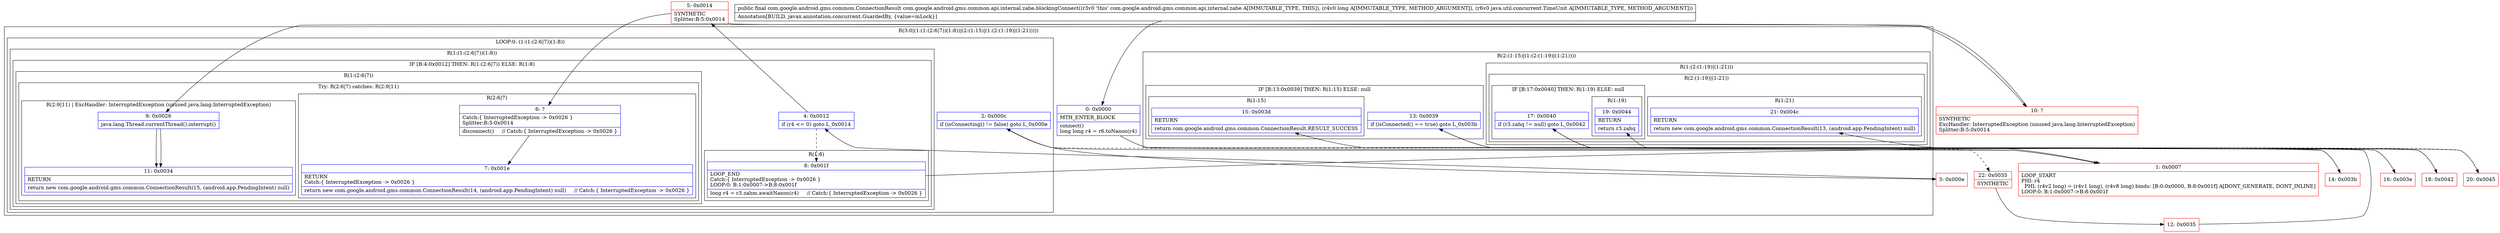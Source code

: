 digraph "CFG forcom.google.android.gms.common.api.internal.zabe.blockingConnect(JLjava\/util\/concurrent\/TimeUnit;)Lcom\/google\/android\/gms\/common\/ConnectionResult;" {
subgraph cluster_Region_307410329 {
label = "R(3:0|(1:(1:(2:6|7))(1:8))|(2:(1:15)|(1:(2:(1:19)|(1:21)))))";
node [shape=record,color=blue];
Node_0 [shape=record,label="{0\:\ 0x0000|MTH_ENTER_BLOCK\l|connect()\llong long r4 = r6.toNanos(r4)\l}"];
subgraph cluster_LoopRegion_805848118 {
label = "LOOP:0: (1:(1:(2:6|7))(1:8))";
node [shape=record,color=blue];
Node_2 [shape=record,label="{2\:\ 0x000c|if (isConnecting() != false) goto L_0x000e\l}"];
subgraph cluster_Region_1206387218 {
label = "R(1:(1:(2:6|7))(1:8))";
node [shape=record,color=blue];
subgraph cluster_IfRegion_1905038283 {
label = "IF [B:4:0x0012] THEN: R(1:(2:6|7)) ELSE: R(1:8)";
node [shape=record,color=blue];
Node_4 [shape=record,label="{4\:\ 0x0012|if (r4 \<= 0) goto L_0x0014\l}"];
subgraph cluster_Region_1982117307 {
label = "R(1:(2:6|7))";
node [shape=record,color=blue];
subgraph cluster_TryCatchRegion_1183266764 {
label = "Try: R(2:6|7) catches: R(2:9|11)";
node [shape=record,color=blue];
subgraph cluster_Region_878502622 {
label = "R(2:6|7)";
node [shape=record,color=blue];
Node_6 [shape=record,label="{6\:\ ?|Catch:\{ InterruptedException \-\> 0x0026 \}\lSplitter:B:5:0x0014\l|disconnect()     \/\/ Catch:\{ InterruptedException \-\> 0x0026 \}\l}"];
Node_7 [shape=record,label="{7\:\ 0x001e|RETURN\lCatch:\{ InterruptedException \-\> 0x0026 \}\l|return new com.google.android.gms.common.ConnectionResult(14, (android.app.PendingIntent) null)     \/\/ Catch:\{ InterruptedException \-\> 0x0026 \}\l}"];
}
subgraph cluster_Region_857972437 {
label = "R(2:9|11) | ExcHandler: InterruptedException (unused java.lang.InterruptedException)\l";
node [shape=record,color=blue];
Node_9 [shape=record,label="{9\:\ 0x0026|java.lang.Thread.currentThread().interrupt()\l}"];
Node_11 [shape=record,label="{11\:\ 0x0034|RETURN\l|return new com.google.android.gms.common.ConnectionResult(15, (android.app.PendingIntent) null)\l}"];
}
}
}
subgraph cluster_Region_1351466191 {
label = "R(1:8)";
node [shape=record,color=blue];
Node_8 [shape=record,label="{8\:\ 0x001f|LOOP_END\lCatch:\{ InterruptedException \-\> 0x0026 \}\lLOOP:0: B:1:0x0007\-\>B:8:0x001f\l|long r4 = r3.zahm.awaitNanos(r4)     \/\/ Catch:\{ InterruptedException \-\> 0x0026 \}\l}"];
}
}
}
}
subgraph cluster_Region_1618574439 {
label = "R(2:(1:15)|(1:(2:(1:19)|(1:21))))";
node [shape=record,color=blue];
subgraph cluster_IfRegion_524226291 {
label = "IF [B:13:0x0039] THEN: R(1:15) ELSE: null";
node [shape=record,color=blue];
Node_13 [shape=record,label="{13\:\ 0x0039|if (isConnected() == true) goto L_0x003b\l}"];
subgraph cluster_Region_1277576664 {
label = "R(1:15)";
node [shape=record,color=blue];
Node_15 [shape=record,label="{15\:\ 0x003d|RETURN\l|return com.google.android.gms.common.ConnectionResult.RESULT_SUCCESS\l}"];
}
}
subgraph cluster_Region_1675411391 {
label = "R(1:(2:(1:19)|(1:21)))";
node [shape=record,color=blue];
subgraph cluster_Region_1215135207 {
label = "R(2:(1:19)|(1:21))";
node [shape=record,color=blue];
subgraph cluster_IfRegion_792902287 {
label = "IF [B:17:0x0040] THEN: R(1:19) ELSE: null";
node [shape=record,color=blue];
Node_17 [shape=record,label="{17\:\ 0x0040|if (r3.zahq != null) goto L_0x0042\l}"];
subgraph cluster_Region_1370759738 {
label = "R(1:19)";
node [shape=record,color=blue];
Node_19 [shape=record,label="{19\:\ 0x0044|RETURN\l|return r3.zahq\l}"];
}
}
subgraph cluster_Region_1469271796 {
label = "R(1:21)";
node [shape=record,color=blue];
Node_21 [shape=record,label="{21\:\ 0x004c|RETURN\l|return new com.google.android.gms.common.ConnectionResult(13, (android.app.PendingIntent) null)\l}"];
}
}
}
}
}
subgraph cluster_Region_857972437 {
label = "R(2:9|11) | ExcHandler: InterruptedException (unused java.lang.InterruptedException)\l";
node [shape=record,color=blue];
Node_9 [shape=record,label="{9\:\ 0x0026|java.lang.Thread.currentThread().interrupt()\l}"];
Node_11 [shape=record,label="{11\:\ 0x0034|RETURN\l|return new com.google.android.gms.common.ConnectionResult(15, (android.app.PendingIntent) null)\l}"];
}
Node_1 [shape=record,color=red,label="{1\:\ 0x0007|LOOP_START\lPHI: r4 \l  PHI: (r4v2 long) = (r4v1 long), (r4v8 long) binds: [B:0:0x0000, B:8:0x001f] A[DONT_GENERATE, DONT_INLINE]\lLOOP:0: B:1:0x0007\-\>B:8:0x001f\l}"];
Node_3 [shape=record,color=red,label="{3\:\ 0x000e}"];
Node_5 [shape=record,color=red,label="{5\:\ 0x0014|SYNTHETIC\lSplitter:B:5:0x0014\l}"];
Node_10 [shape=record,color=red,label="{10\:\ ?|SYNTHETIC\lExcHandler: InterruptedException (unused java.lang.InterruptedException)\lSplitter:B:5:0x0014\l}"];
Node_12 [shape=record,color=red,label="{12\:\ 0x0035}"];
Node_14 [shape=record,color=red,label="{14\:\ 0x003b}"];
Node_16 [shape=record,color=red,label="{16\:\ 0x003e}"];
Node_18 [shape=record,color=red,label="{18\:\ 0x0042}"];
Node_20 [shape=record,color=red,label="{20\:\ 0x0045}"];
Node_22 [shape=record,color=red,label="{22\:\ 0x0035|SYNTHETIC\l}"];
MethodNode[shape=record,label="{public final com.google.android.gms.common.ConnectionResult com.google.android.gms.common.api.internal.zabe.blockingConnect((r3v0 'this' com.google.android.gms.common.api.internal.zabe A[IMMUTABLE_TYPE, THIS]), (r4v0 long A[IMMUTABLE_TYPE, METHOD_ARGUMENT]), (r6v0 java.util.concurrent.TimeUnit A[IMMUTABLE_TYPE, METHOD_ARGUMENT]))  | Annotation[BUILD, javax.annotation.concurrent.GuardedBy, \{value=mLock\}]\l}"];
MethodNode -> Node_0;
Node_0 -> Node_1;
Node_2 -> Node_3;
Node_2 -> Node_22[style=dashed];
Node_4 -> Node_5;
Node_4 -> Node_8[style=dashed];
Node_6 -> Node_7;
Node_9 -> Node_11;
Node_8 -> Node_1;
Node_13 -> Node_14;
Node_13 -> Node_16[style=dashed];
Node_17 -> Node_18;
Node_17 -> Node_20[style=dashed];
Node_9 -> Node_11;
Node_1 -> Node_2;
Node_3 -> Node_4;
Node_5 -> Node_6;
Node_5 -> Node_10;
Node_10 -> Node_9;
Node_12 -> Node_13;
Node_14 -> Node_15;
Node_16 -> Node_17;
Node_18 -> Node_19;
Node_20 -> Node_21;
Node_22 -> Node_12;
}

